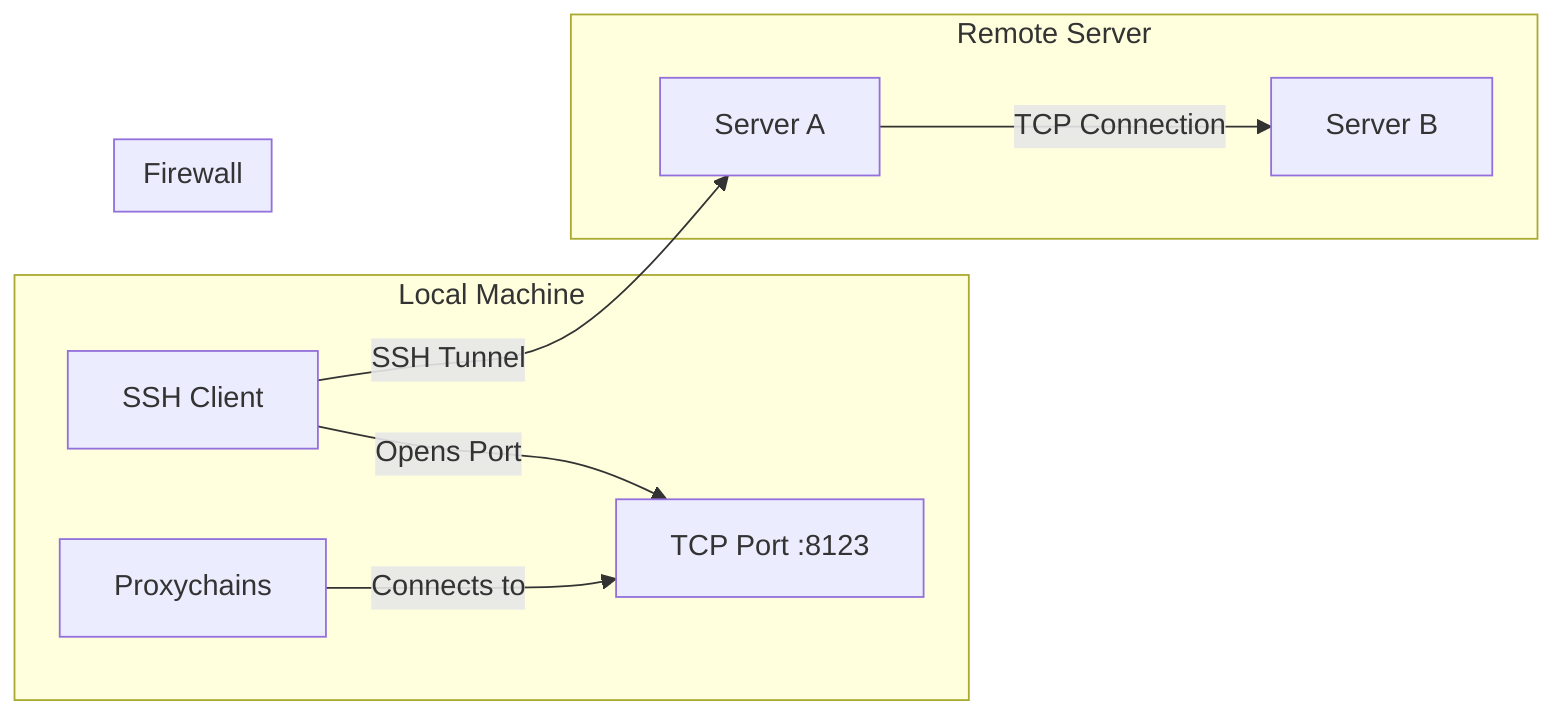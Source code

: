 graph LR
    subgraph Local Machine
      A[TCP Port :8123]
      B[SSH Client]
      D[Proxychains]
    end

    subgraph Remote Server
      C[Server A]
      E[Server B]
    end

    subgraph Firewall
      E
    end

    D -->|Connects to| A
    B -->|Opens Port| A
    B -->|SSH Tunnel| C
    C -->|TCP Connection| E